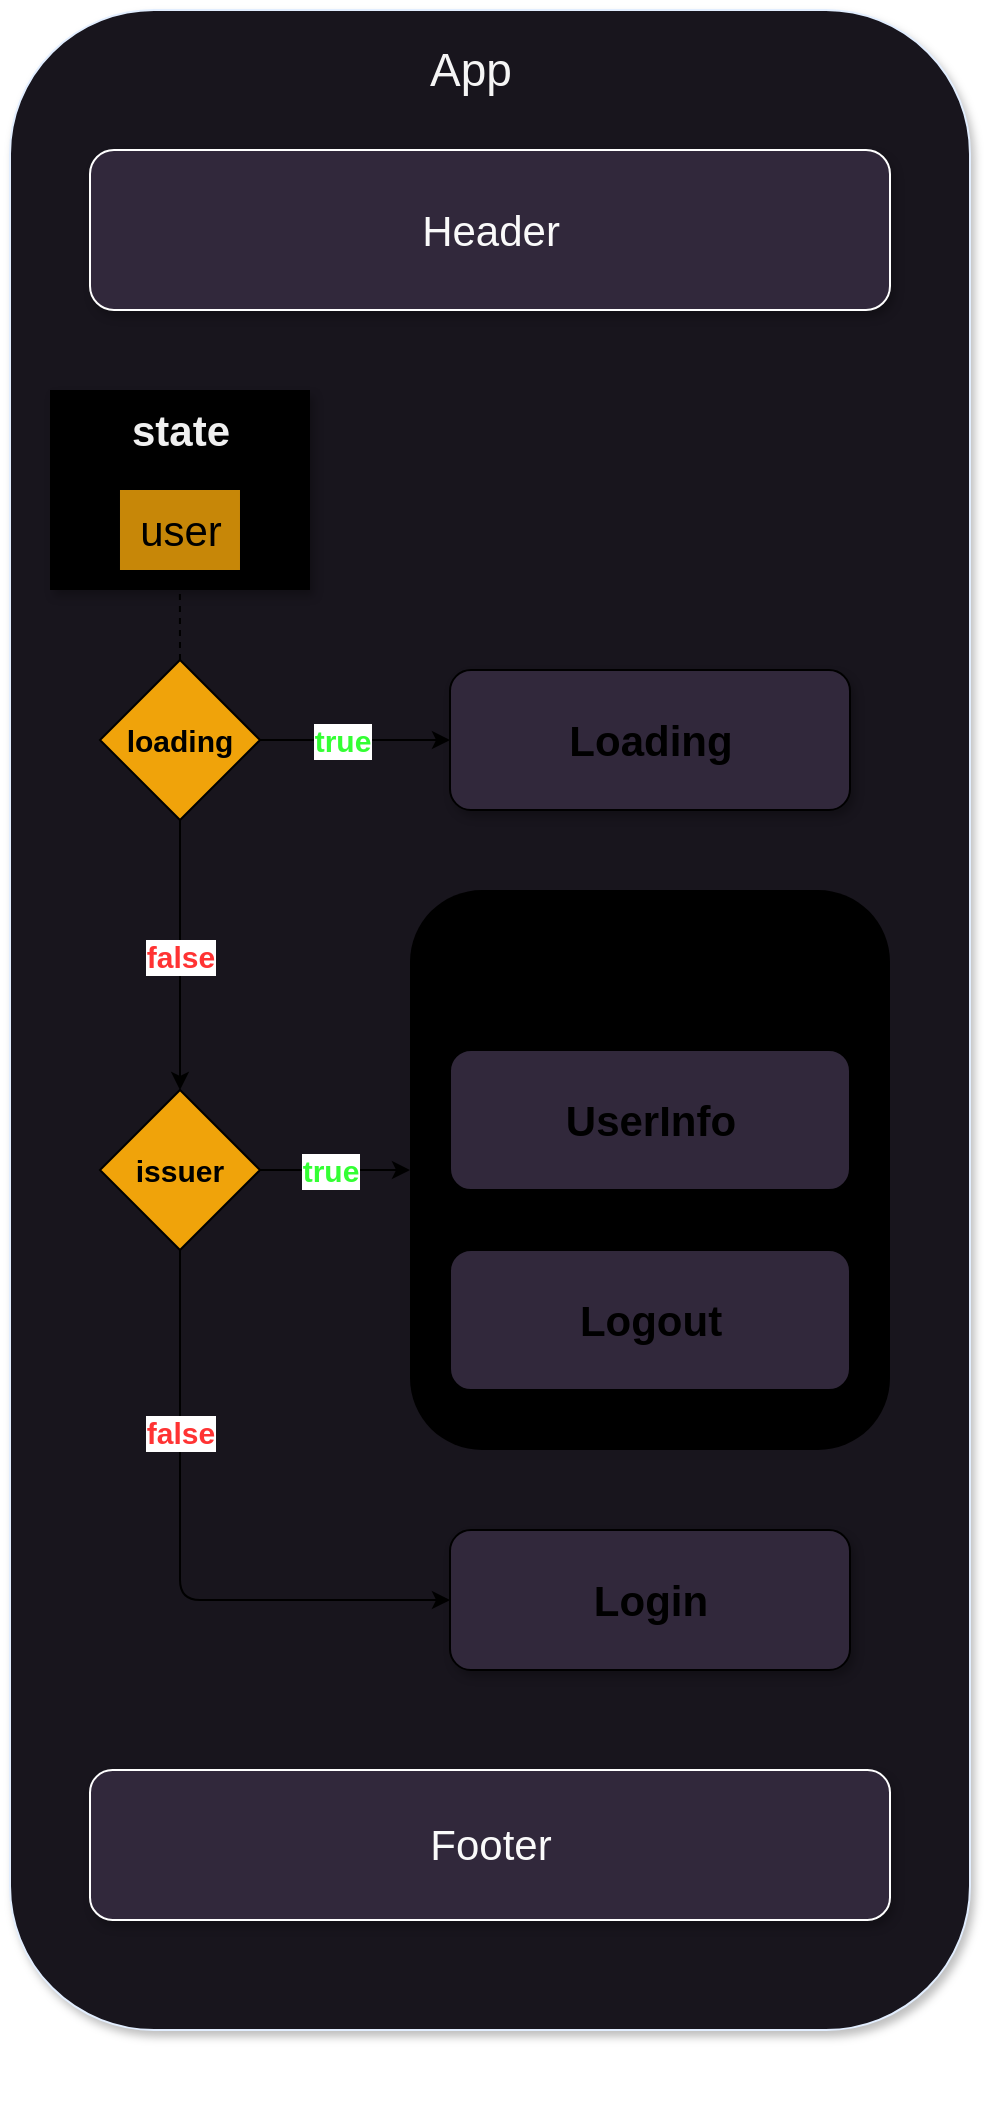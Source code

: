 <mxfile>
    <diagram id="8tjZ6Yk98SlISHqnBCHl" name="Page-1">
        <mxGraphModel dx="538" dy="489" grid="1" gridSize="10" guides="1" tooltips="1" connect="1" arrows="1" fold="1" page="1" pageScale="1" pageWidth="850" pageHeight="1100" math="0" shadow="0">
            <root>
                <mxCell id="0"/>
                <mxCell id="1" parent="0"/>
                <mxCell id="70" value="" style="group" parent="1" vertex="1" connectable="0">
                    <mxGeometry x="70" y="10" width="480" height="1050" as="geometry"/>
                </mxCell>
                <mxCell id="3" value="" style="rounded=1;whiteSpace=wrap;html=1;shadow=1;glass=0;strokeColor=#E2EEFF;strokeWidth=1;fillColor=#18151d;container=0;" parent="70" vertex="1">
                    <mxGeometry width="480" height="1010" as="geometry"/>
                </mxCell>
                <mxCell id="4" value="App" style="text;html=1;align=center;verticalAlign=middle;resizable=0;points=[];autosize=1;strokeColor=none;fillColor=none;fontColor=#F5F5F5;strokeWidth=1;spacing=2;fontSize=23;container=0;" parent="70" vertex="1">
                    <mxGeometry x="200" y="9.999" width="60" height="40" as="geometry"/>
                </mxCell>
                <mxCell id="49" value="" style="group" parent="70" vertex="1" connectable="0">
                    <mxGeometry x="20" y="190" width="130" height="100" as="geometry"/>
                </mxCell>
                <mxCell id="47" value="" style="rounded=0;whiteSpace=wrap;html=1;shadow=1;strokeColor=none;fillColor=#000000;" parent="49" vertex="1">
                    <mxGeometry width="130" height="100" as="geometry"/>
                </mxCell>
                <mxCell id="44" value="&lt;font color=&quot;#000000&quot;&gt;user&lt;/font&gt;" style="text;html=1;align=center;verticalAlign=middle;resizable=0;points=[];autosize=1;strokeColor=none;fillColor=#C78708;shadow=1;container=0;fontSize=21;" parent="49" vertex="1">
                    <mxGeometry x="34.997" y="50.002" width="60" height="40" as="geometry"/>
                </mxCell>
                <mxCell id="48" value="&lt;font&gt;&lt;b&gt;state&lt;/b&gt;&lt;/font&gt;" style="text;html=1;align=center;verticalAlign=middle;resizable=0;points=[];autosize=1;strokeColor=none;fillColor=none;fontSize=21;fontColor=#F0F0F0;" parent="49" vertex="1">
                    <mxGeometry x="29.994" width="70" height="40" as="geometry"/>
                </mxCell>
                <mxCell id="52" value="&lt;font color=&quot;#000000&quot;&gt;&lt;b&gt;loading&lt;/b&gt;&lt;/font&gt;" style="rhombus;whiteSpace=wrap;html=1;fontSize=15;fillColor=#F0A30A;" parent="70" vertex="1">
                    <mxGeometry x="45" y="325" width="80" height="80" as="geometry"/>
                </mxCell>
                <mxCell id="53" value="&lt;font color=&quot;#000000&quot;&gt;&lt;b&gt;issuer&lt;/b&gt;&lt;/font&gt;" style="rhombus;whiteSpace=wrap;html=1;fontSize=15;fillColor=#F0A30A;" parent="70" vertex="1">
                    <mxGeometry x="45" y="540" width="80" height="80" as="geometry"/>
                </mxCell>
                <mxCell id="61" value="&lt;font color=&quot;#ff3333&quot;&gt;false&lt;/font&gt;" style="edgeStyle=none;html=1;fontSize=15;fontStyle=1;fontColor=#990000;" parent="70" source="52" target="53" edge="1">
                    <mxGeometry relative="1" as="geometry"/>
                </mxCell>
                <mxCell id="55" value="" style="endArrow=none;dashed=1;html=1;fontSize=15;entryX=0.499;entryY=1.005;entryDx=0;entryDy=0;entryPerimeter=0;exitX=0.5;exitY=0;exitDx=0;exitDy=0;" parent="70" source="52" target="44" edge="1">
                    <mxGeometry width="50" height="50" relative="1" as="geometry">
                        <mxPoint x="70" y="240" as="sourcePoint"/>
                        <mxPoint x="85" y="200" as="targetPoint"/>
                    </mxGeometry>
                </mxCell>
                <mxCell id="40" value="" style="group" parent="70" vertex="1" connectable="0">
                    <mxGeometry x="40" y="70" width="400" height="80" as="geometry"/>
                </mxCell>
                <mxCell id="9" value="" style="rounded=1;whiteSpace=wrap;html=1;shadow=1;glass=0;strokeColor=#FFFFFF;strokeWidth=1;fontSize=21;fontColor=#000000;fillColor=#31283B;container=0;" parent="40" vertex="1">
                    <mxGeometry width="400" height="80" as="geometry"/>
                </mxCell>
                <mxCell id="10" value="Header" style="text;html=1;align=center;verticalAlign=middle;resizable=0;points=[];autosize=1;strokeColor=none;fillColor=none;fontSize=21;fontColor=#FAFAFA;container=0;" parent="40" vertex="1">
                    <mxGeometry x="155" y="19.999" width="90" height="40" as="geometry"/>
                </mxCell>
                <mxCell id="56" value="" style="group" parent="70" vertex="1" connectable="0">
                    <mxGeometry x="220" y="320" width="200" height="90" as="geometry"/>
                </mxCell>
                <mxCell id="57" value="" style="rounded=1;whiteSpace=wrap;html=1;container=0;shadow=1;fillColor=#31283B;" parent="56" vertex="1">
                    <mxGeometry y="10" width="200" height="70" as="geometry"/>
                </mxCell>
                <mxCell id="58" value="Loading" style="text;html=1;align=center;verticalAlign=middle;resizable=0;points=[];autosize=1;strokeColor=none;fillColor=none;fontSize=21;fontStyle=1" parent="56" vertex="1">
                    <mxGeometry x="44.999" y="25.0" width="110" height="40" as="geometry"/>
                </mxCell>
                <mxCell id="60" value="&lt;font color=&quot;#33ff33&quot;&gt;true&lt;/font&gt;" style="edgeStyle=none;html=1;fontSize=15;fontStyle=1;fontColor=#009900;" parent="70" source="52" target="57" edge="1">
                    <mxGeometry x="-0.143" relative="1" as="geometry">
                        <mxPoint as="offset"/>
                    </mxGeometry>
                </mxCell>
                <mxCell id="66" value="&lt;font color=&quot;#ff3333&quot;&gt;false&lt;/font&gt;" style="edgeStyle=none;html=1;exitX=0.5;exitY=1;exitDx=0;exitDy=0;entryX=0;entryY=0.5;entryDx=0;entryDy=0;fontSize=15;fontStyle=1;fontColor=#990000;" parent="70" source="53" target="11" edge="1">
                    <mxGeometry x="-0.419" relative="1" as="geometry">
                        <Array as="points">
                            <mxPoint x="85" y="795"/>
                        </Array>
                        <mxPoint y="1" as="offset"/>
                    </mxGeometry>
                </mxCell>
                <mxCell id="64" value="" style="group" parent="70" vertex="1" connectable="0">
                    <mxGeometry x="200" y="440" width="240" height="280" as="geometry"/>
                </mxCell>
                <mxCell id="63" value="" style="rounded=1;whiteSpace=wrap;html=1;fontSize=15;fillColor=#000000;fontColor=#ffffff;strokeColor=none;" parent="64" vertex="1">
                    <mxGeometry width="240" height="280" as="geometry"/>
                </mxCell>
                <mxCell id="73" value="user-container" style="text;html=1;strokeColor=none;fillColor=none;align=center;verticalAlign=middle;whiteSpace=wrap;rounded=0;" vertex="1" parent="64">
                    <mxGeometry x="70" y="10" width="100" height="30" as="geometry"/>
                </mxCell>
                <mxCell id="32" value="" style="group" parent="64" vertex="1" connectable="0">
                    <mxGeometry x="20" y="80" width="200" height="70" as="geometry"/>
                </mxCell>
                <mxCell id="30" value="" style="rounded=1;whiteSpace=wrap;html=1;container=0;shadow=1;fillColor=#31283B;" parent="32" vertex="1">
                    <mxGeometry width="200" height="70.0" as="geometry"/>
                </mxCell>
                <mxCell id="31" value="UserInfo" style="text;html=1;align=center;verticalAlign=middle;resizable=0;points=[];autosize=1;strokeColor=none;fillColor=none;fontSize=21;fontStyle=1" parent="32" vertex="1">
                    <mxGeometry x="45" y="15.004" width="110" height="40" as="geometry"/>
                </mxCell>
                <mxCell id="38" value="" style="group" parent="64" vertex="1" connectable="0">
                    <mxGeometry x="20" y="180" width="200" height="70" as="geometry"/>
                </mxCell>
                <mxCell id="35" value="" style="rounded=1;whiteSpace=wrap;html=1;container=0;shadow=1;fillColor=#31283B;" parent="38" vertex="1">
                    <mxGeometry width="200" height="70.0" as="geometry"/>
                </mxCell>
                <mxCell id="36" value="Logout" style="text;html=1;align=center;verticalAlign=middle;resizable=0;points=[];autosize=1;strokeColor=none;fillColor=none;fontSize=21;fontStyle=1" parent="38" vertex="1">
                    <mxGeometry x="55" y="15.001" width="90" height="40" as="geometry"/>
                </mxCell>
                <mxCell id="68" value="&lt;font color=&quot;#33ff33&quot;&gt;true&lt;/font&gt;" style="edgeStyle=none;html=1;exitX=1;exitY=0.5;exitDx=0;exitDy=0;entryX=0;entryY=0.5;entryDx=0;entryDy=0;fontSize=15;fontColor=#009900;fontStyle=1" parent="70" source="53" target="63" edge="1">
                    <mxGeometry x="-0.067" relative="1" as="geometry">
                        <mxPoint as="offset"/>
                    </mxGeometry>
                </mxCell>
                <mxCell id="72" value="" style="group" parent="70" vertex="1" connectable="0">
                    <mxGeometry x="220" y="760" width="200" height="70" as="geometry"/>
                </mxCell>
                <mxCell id="11" value="" style="rounded=1;whiteSpace=wrap;html=1;container=0;shadow=1;fillColor=#31283B;" parent="72" vertex="1">
                    <mxGeometry width="200" height="70" as="geometry"/>
                </mxCell>
                <mxCell id="13" value="&lt;b style=&quot;font-size: 21px;&quot;&gt;Login&lt;/b&gt;" style="text;html=1;align=center;verticalAlign=middle;resizable=0;points=[];autosize=1;strokeColor=none;fillColor=none;fontSize=21;container=0;" parent="72" vertex="1">
                    <mxGeometry x="60" y="14.997" width="80" height="40" as="geometry"/>
                </mxCell>
                <mxCell id="71" value="" style="group" parent="70" vertex="1" connectable="0">
                    <mxGeometry x="40" y="880" width="400" height="74.94" as="geometry"/>
                </mxCell>
                <mxCell id="6" value="" style="rounded=1;whiteSpace=wrap;html=1;shadow=1;glass=0;strokeColor=#FFFFFF;strokeWidth=1;fontSize=21;fontColor=#000000;fillColor=#31283B;container=0;" parent="71" vertex="1">
                    <mxGeometry width="400" height="74.94" as="geometry"/>
                </mxCell>
                <mxCell id="7" value="Footer" style="text;html=1;align=center;verticalAlign=middle;resizable=0;points=[];autosize=1;strokeColor=none;fillColor=none;fontSize=21;fontColor=#FAFAFA;container=0;" parent="71" vertex="1">
                    <mxGeometry x="160" y="17.472" width="80" height="40" as="geometry"/>
                </mxCell>
            </root>
        </mxGraphModel>
    </diagram>
</mxfile>